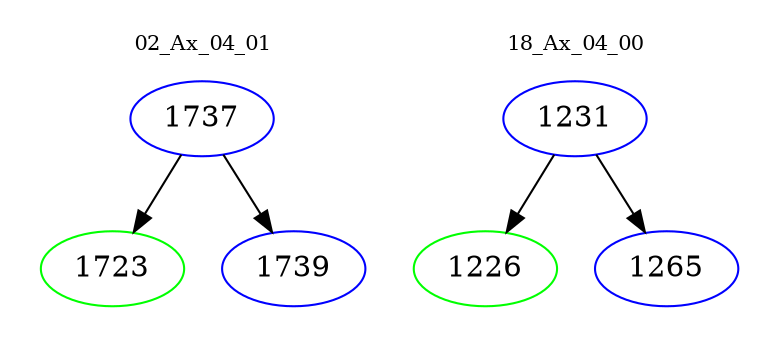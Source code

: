 digraph{
subgraph cluster_0 {
color = white
label = "02_Ax_04_01";
fontsize=10;
T0_1737 [label="1737", color="blue"]
T0_1737 -> T0_1723 [color="black"]
T0_1723 [label="1723", color="green"]
T0_1737 -> T0_1739 [color="black"]
T0_1739 [label="1739", color="blue"]
}
subgraph cluster_1 {
color = white
label = "18_Ax_04_00";
fontsize=10;
T1_1231 [label="1231", color="blue"]
T1_1231 -> T1_1226 [color="black"]
T1_1226 [label="1226", color="green"]
T1_1231 -> T1_1265 [color="black"]
T1_1265 [label="1265", color="blue"]
}
}
